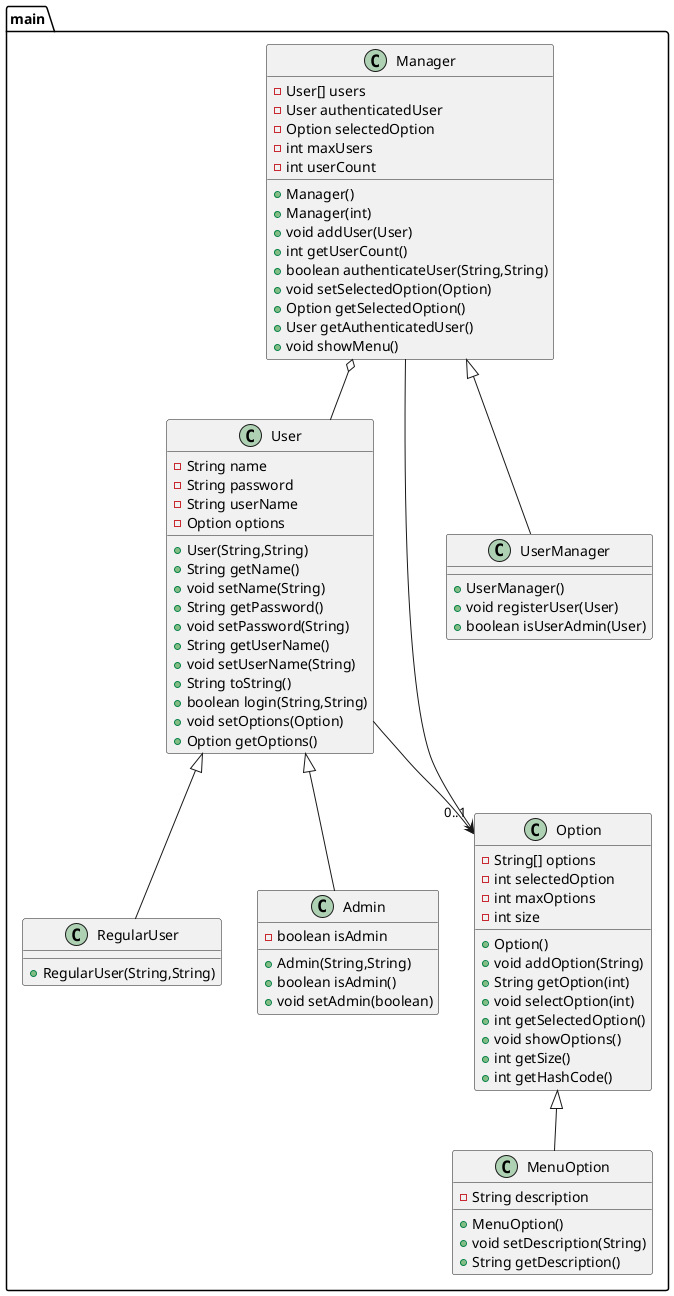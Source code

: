 @startuml
class main.RegularUser {
    + RegularUser(String,String)
}
class main.Admin {
    - boolean isAdmin
    + Admin(String,String)
    + boolean isAdmin()
    + void setAdmin(boolean)
}
class main.User {
    - String name
    - String password
    - String userName
    - Option options
    + User(String,String)
    + String getName()
    + void setName(String)
    + String getPassword()
    + void setPassword(String)
    + String getUserName()
    + void setUserName(String)
    + String toString()
    + boolean login(String,String)
    + void setOptions(Option)
    + Option getOptions()
}
class main.Option {
    - String[] options
    - int selectedOption
    - int maxOptions
    - int size
    + Option()
    + void addOption(String)
    + String getOption(int)
    + void selectOption(int)
    + int getSelectedOption()
    + void showOptions()
    + int getSize()
    + int getHashCode()
}
class main.MenuOption {
    - String description
    + MenuOption()
    + void setDescription(String)
    + String getDescription()
}
class main.UserManager {
    + UserManager()
    + void registerUser(User)
    + boolean isUserAdmin(User)
}
class main.Manager {
    - User[] users
    - User authenticatedUser
    - Option selectedOption
    - int maxUsers
    - int userCount
    + Manager()
    + Manager(int)
    + void addUser(User)
    + int getUserCount()
    + boolean authenticateUser(String,String)
    + void setSelectedOption(Option)
    + Option getSelectedOption()
    + User getAuthenticatedUser()
    + void showMenu()
}

main.User <|-- main.RegularUser
main.User <|-- main.Admin
main.Option <|-- main.MenuOption
main.Manager <|-- main.UserManager
main.Manager o-- main.User
main.User --> main.Option
main.Manager --> "0..1" main.Option


@enduml